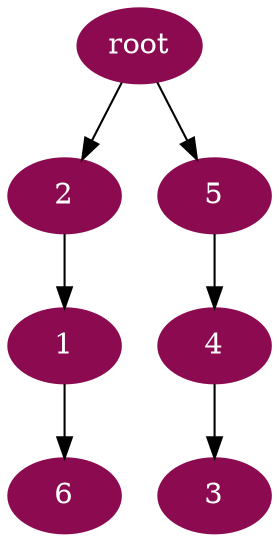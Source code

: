 digraph G {
node [color=deeppink4, style=filled, fontcolor=white];
2 -> 1;
"root" -> 2;
4 -> 3;
5 -> 4;
"root" -> 5;
1 -> 6;
}
